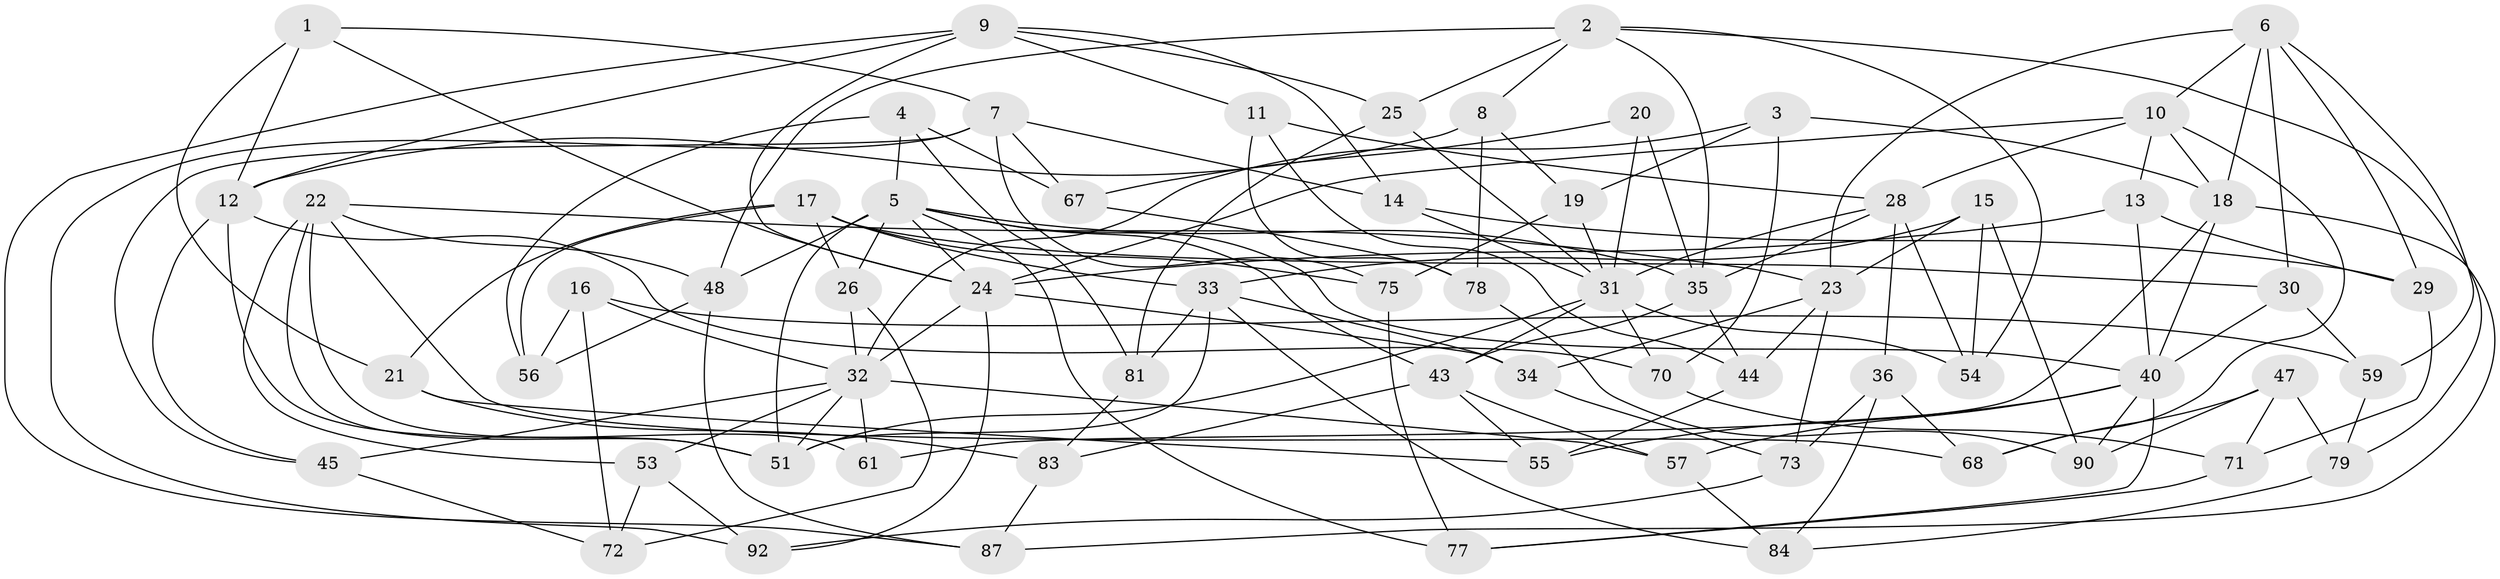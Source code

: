 // original degree distribution, {4: 1.0}
// Generated by graph-tools (version 1.1) at 2025/20/03/04/25 18:20:56]
// undirected, 65 vertices, 156 edges
graph export_dot {
graph [start="1"]
  node [color=gray90,style=filled];
  1;
  2 [super="+88"];
  3;
  4;
  5 [super="+49+27+76"];
  6 [super="+37"];
  7 [super="+50"];
  8;
  9 [super="+63"];
  10 [super="+69"];
  11;
  12 [super="+66"];
  13;
  14;
  15;
  16;
  17 [super="+74"];
  18 [super="+93"];
  19;
  20;
  21;
  22 [super="+38"];
  23 [super="+58"];
  24 [super="+42+39"];
  25;
  26;
  28 [super="+85"];
  29;
  30;
  31 [super="+82+41"];
  32 [super="+46+64+60"];
  33 [super="+94"];
  34;
  35 [super="+65"];
  36;
  40 [super="+62"];
  43 [super="+91"];
  44;
  45;
  47;
  48 [super="+89"];
  51 [super="+86"];
  53;
  54;
  55;
  56;
  57;
  59;
  61;
  67;
  68;
  70;
  71;
  72;
  73;
  75;
  77;
  78;
  79;
  81;
  83;
  84;
  87;
  90;
  92;
  1 -- 12;
  1 -- 21;
  1 -- 7;
  1 -- 24;
  2 -- 54;
  2 -- 25;
  2 -- 8;
  2 -- 79;
  2 -- 48;
  2 -- 35;
  3 -- 70;
  3 -- 19;
  3 -- 32;
  3 -- 18;
  4 -- 56;
  4 -- 81;
  4 -- 67;
  4 -- 5;
  5 -- 43;
  5 -- 26;
  5 -- 35;
  5 -- 24;
  5 -- 48 [weight=2];
  5 -- 40;
  5 -- 77;
  5 -- 51;
  6 -- 59;
  6 -- 10;
  6 -- 29;
  6 -- 30;
  6 -- 18;
  6 -- 23;
  7 -- 75;
  7 -- 67;
  7 -- 92;
  7 -- 45;
  7 -- 14;
  8 -- 19;
  8 -- 78;
  8 -- 12;
  9 -- 25;
  9 -- 87;
  9 -- 14;
  9 -- 11;
  9 -- 12;
  9 -- 24;
  10 -- 68;
  10 -- 24;
  10 -- 13;
  10 -- 18;
  10 -- 28;
  11 -- 78;
  11 -- 44;
  11 -- 28;
  12 -- 51;
  12 -- 45;
  12 -- 70;
  13 -- 29;
  13 -- 40;
  13 -- 24;
  14 -- 29;
  14 -- 31;
  15 -- 33;
  15 -- 90;
  15 -- 54;
  15 -- 23;
  16 -- 56;
  16 -- 72;
  16 -- 59;
  16 -- 32;
  17 -- 30;
  17 -- 26;
  17 -- 56;
  17 -- 75;
  17 -- 21;
  17 -- 33;
  18 -- 61;
  18 -- 87;
  18 -- 40;
  19 -- 75;
  19 -- 31;
  20 -- 35;
  20 -- 31 [weight=2];
  20 -- 67;
  21 -- 55;
  21 -- 83;
  22 -- 61;
  22 -- 68;
  22 -- 53;
  22 -- 48;
  22 -- 23;
  22 -- 51;
  23 -- 44;
  23 -- 73;
  23 -- 34;
  24 -- 32;
  24 -- 34;
  24 -- 92;
  25 -- 81;
  25 -- 31;
  26 -- 72;
  26 -- 32;
  28 -- 35;
  28 -- 54;
  28 -- 36;
  28 -- 31;
  29 -- 71;
  30 -- 40;
  30 -- 59;
  31 -- 51;
  31 -- 43;
  31 -- 70;
  31 -- 54;
  32 -- 57;
  32 -- 61 [weight=2];
  32 -- 53;
  32 -- 45;
  32 -- 51;
  33 -- 81;
  33 -- 34;
  33 -- 84;
  33 -- 51;
  34 -- 73;
  35 -- 43;
  35 -- 44;
  36 -- 84;
  36 -- 73;
  36 -- 68;
  40 -- 55;
  40 -- 77;
  40 -- 57;
  40 -- 90;
  43 -- 55;
  43 -- 83;
  43 -- 57;
  44 -- 55;
  45 -- 72;
  47 -- 90;
  47 -- 79;
  47 -- 68;
  47 -- 71;
  48 -- 56;
  48 -- 87;
  53 -- 92;
  53 -- 72;
  57 -- 84;
  59 -- 79;
  67 -- 78;
  70 -- 71;
  71 -- 77;
  73 -- 92;
  75 -- 77;
  78 -- 90;
  79 -- 84;
  81 -- 83;
  83 -- 87;
}
